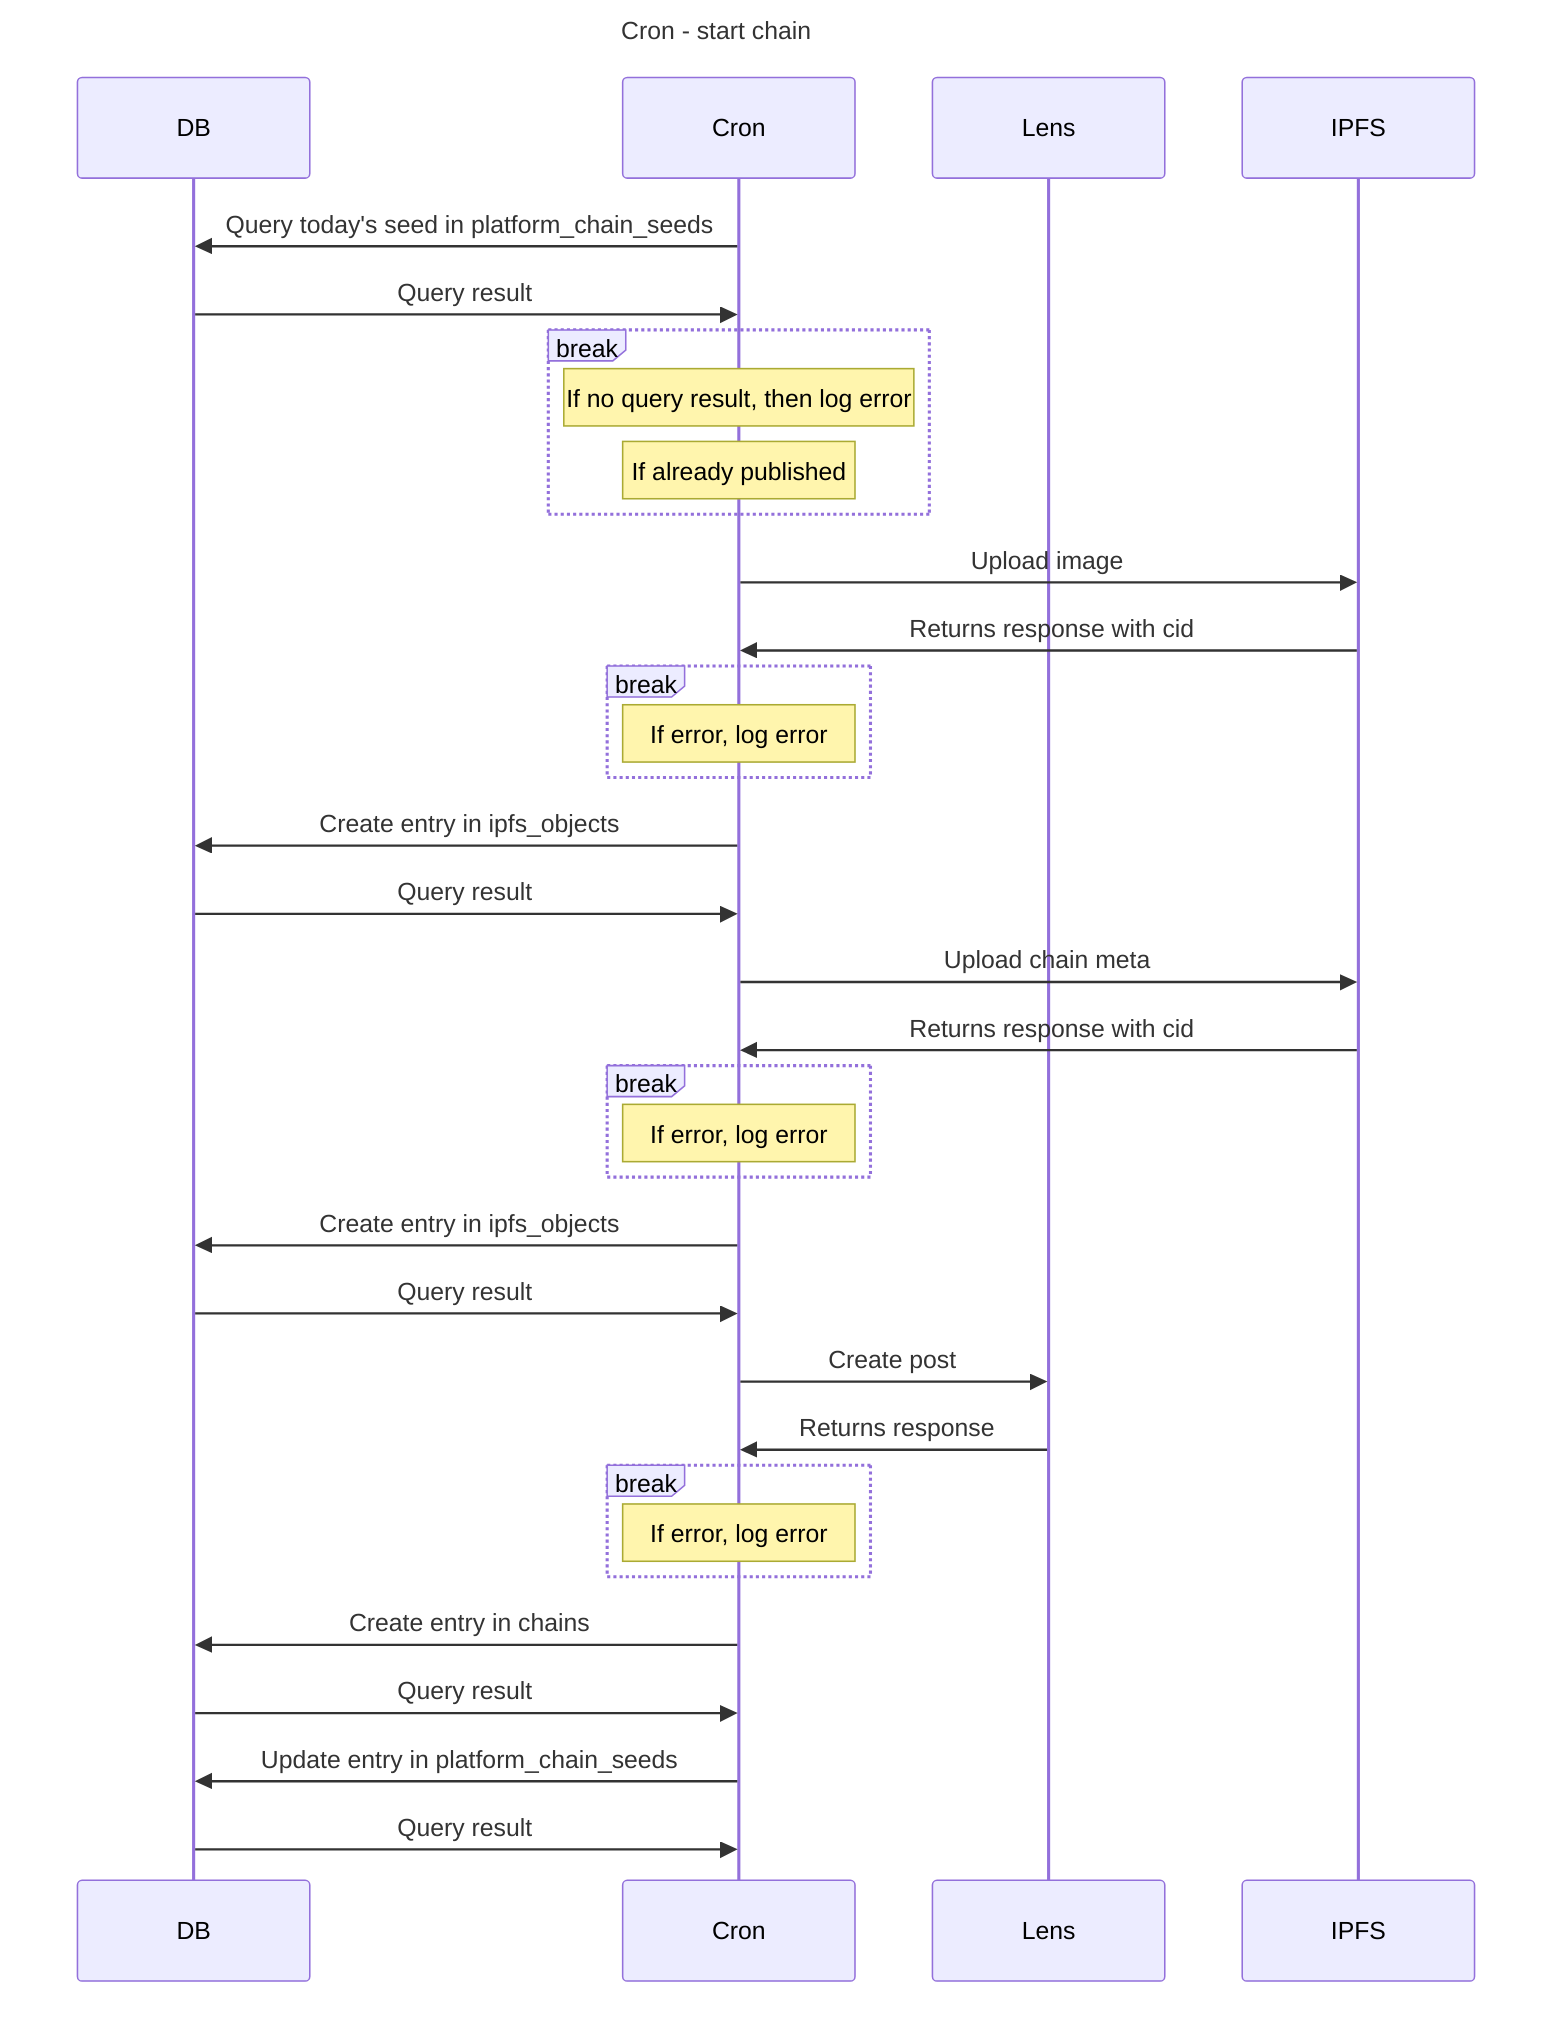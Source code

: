 %% Documentation: https://github.com/mermaid-js/mermaid
%% Editor: https://mermaid.live/edit

sequenceDiagram
title Cron - start chain
participant DB
participant Cron
participant Platform as Lens
participant Ipfs as IPFS

Cron->>DB: Query today's seed in platform_chain_seeds
DB->>Cron: Query result

break
  note over Cron: If no query result, then log error
  note over Cron: If already published
end

Cron->>Ipfs: Upload image
Ipfs->>Cron: Returns response with cid
break
  note over Cron: If error, log error
end

Cron->>DB: Create entry in ipfs_objects
DB->>Cron: Query result

Cron->>Ipfs: Upload chain meta
Ipfs->>Cron: Returns response with cid
break
  note over Cron: If error, log error
end

Cron->>DB: Create entry in ipfs_objects
DB->>Cron: Query result

Cron->>Platform: Create post
Platform->>Cron: Returns response
break
  note over Cron: If error, log error
end

Cron->>DB: Create entry in chains
DB->>Cron: Query result

Cron->>DB: Update entry in platform_chain_seeds
DB->>Cron: Query result